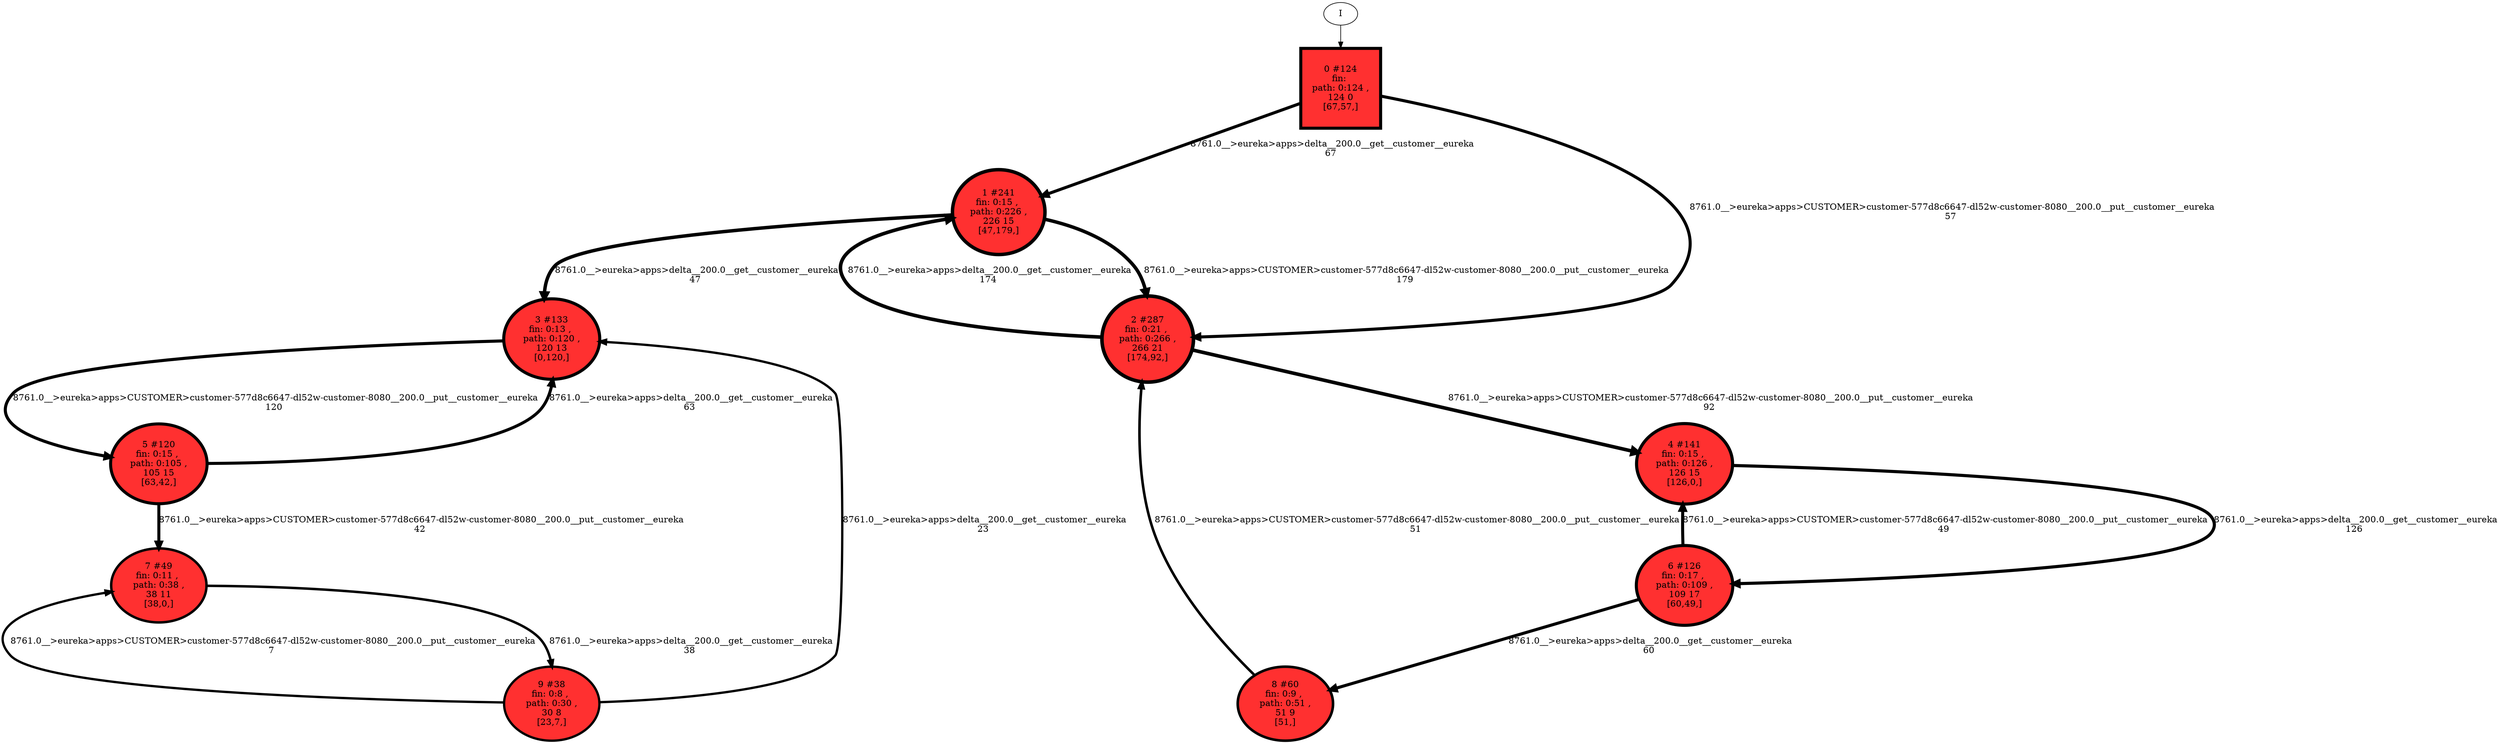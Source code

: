 // produced with flexfringe // 
digraph DFA {
	0 [label="root" shape=box];
		I -> 0;
	0 [ label="0 #124
fin: 
 path: 0:124 , 
124 0
[67,57,]" , style=filled, fillcolor="firebrick1", width=1.76273, height=1.76273, penwidth=4.82831];
		0 -> 1 [label="8761.0__>eureka>apps>delta__200.0__get__customer__eureka
67 " , penwidth=4.82831 ];
		0 -> 2 [label="8761.0__>eureka>apps>CUSTOMER>customer-577d8c6647-dl52w-customer-8080__200.0__put__customer__eureka
57 " , penwidth=4.82831 ];
	1 [ label="1 #241
fin: 0:15 , 
 path: 0:226 , 
226 15
[47,179,]" , style=filled, fillcolor="firebrick1", width=1.8701, height=1.8701, penwidth=5.48894];
		1 -> 3 [label="8761.0__>eureka>apps>delta__200.0__get__customer__eureka
47 " , penwidth=5.48894 ];
		1 -> 2 [label="8761.0__>eureka>apps>CUSTOMER>customer-577d8c6647-dl52w-customer-8080__200.0__put__customer__eureka
179 " , penwidth=5.48894 ];
	2 [ label="2 #287
fin: 0:21 , 
 path: 0:266 , 
266 21
[174,92,]" , style=filled, fillcolor="firebrick1", width=1.89656, height=1.89656, penwidth=5.66296];
		2 -> 1 [label="8761.0__>eureka>apps>delta__200.0__get__customer__eureka
174 " , penwidth=5.66296 ];
		2 -> 4 [label="8761.0__>eureka>apps>CUSTOMER>customer-577d8c6647-dl52w-customer-8080__200.0__put__customer__eureka
92 " , penwidth=5.66296 ];
	3 [ label="3 #133
fin: 0:13 , 
 path: 0:120 , 
120 13
[0,120,]" , style=filled, fillcolor="firebrick1", width=1.77459, height=1.77459, penwidth=4.89784];
		3 -> 5 [label="8761.0__>eureka>apps>CUSTOMER>customer-577d8c6647-dl52w-customer-8080__200.0__put__customer__eureka
120 " , penwidth=4.89784 ];
	4 [ label="4 #141
fin: 0:15 , 
 path: 0:126 , 
126 15
[126,0,]" , style=filled, fillcolor="firebrick1", width=1.78437, height=1.78437, penwidth=4.95583];
		4 -> 6 [label="8761.0__>eureka>apps>delta__200.0__get__customer__eureka
126 " , penwidth=4.95583 ];
	5 [ label="5 #120
fin: 0:15 , 
 path: 0:105 , 
105 15
[63,42,]" , style=filled, fillcolor="firebrick1", width=1.75713, height=1.75713, penwidth=4.79579];
		5 -> 3 [label="8761.0__>eureka>apps>delta__200.0__get__customer__eureka
63 " , penwidth=4.79579 ];
		5 -> 7 [label="8761.0__>eureka>apps>CUSTOMER>customer-577d8c6647-dl52w-customer-8080__200.0__put__customer__eureka
42 " , penwidth=4.79579 ];
	6 [ label="6 #126
fin: 0:17 , 
 path: 0:109 , 
109 17
[60,49,]" , style=filled, fillcolor="firebrick1", width=1.76545, height=1.76545, penwidth=4.84419];
		6 -> 8 [label="8761.0__>eureka>apps>delta__200.0__get__customer__eureka
60 " , penwidth=4.84419 ];
		6 -> 4 [label="8761.0__>eureka>apps>CUSTOMER>customer-577d8c6647-dl52w-customer-8080__200.0__put__customer__eureka
49 " , penwidth=4.84419 ];
	7 [ label="7 #49
fin: 0:11 , 
 path: 0:38 , 
38 11
[38,0,]" , style=filled, fillcolor="firebrick1", width=1.59169, height=1.59169, penwidth=3.91202];
		7 -> 9 [label="8761.0__>eureka>apps>delta__200.0__get__customer__eureka
38 " , penwidth=3.91202 ];
	8 [ label="8 #60
fin: 0:9 , 
 path: 0:51 , 
51 9
[51,]" , style=filled, fillcolor="firebrick1", width=1.63137, height=1.63137, penwidth=4.11087];
		8 -> 2 [label="8761.0__>eureka>apps>CUSTOMER>customer-577d8c6647-dl52w-customer-8080__200.0__put__customer__eureka
51 " , penwidth=4.11087 ];
	9 [ label="9 #38
fin: 0:8 , 
 path: 0:30 , 
30 8
[23,7,]" , style=filled, fillcolor="firebrick1", width=1.53978, height=1.53978, penwidth=3.66356];
		9 -> 3 [label="8761.0__>eureka>apps>delta__200.0__get__customer__eureka
23 " , penwidth=3.66356 ];
		9 -> 7 [label="8761.0__>eureka>apps>CUSTOMER>customer-577d8c6647-dl52w-customer-8080__200.0__put__customer__eureka
7 " , penwidth=3.66356 ];
}
